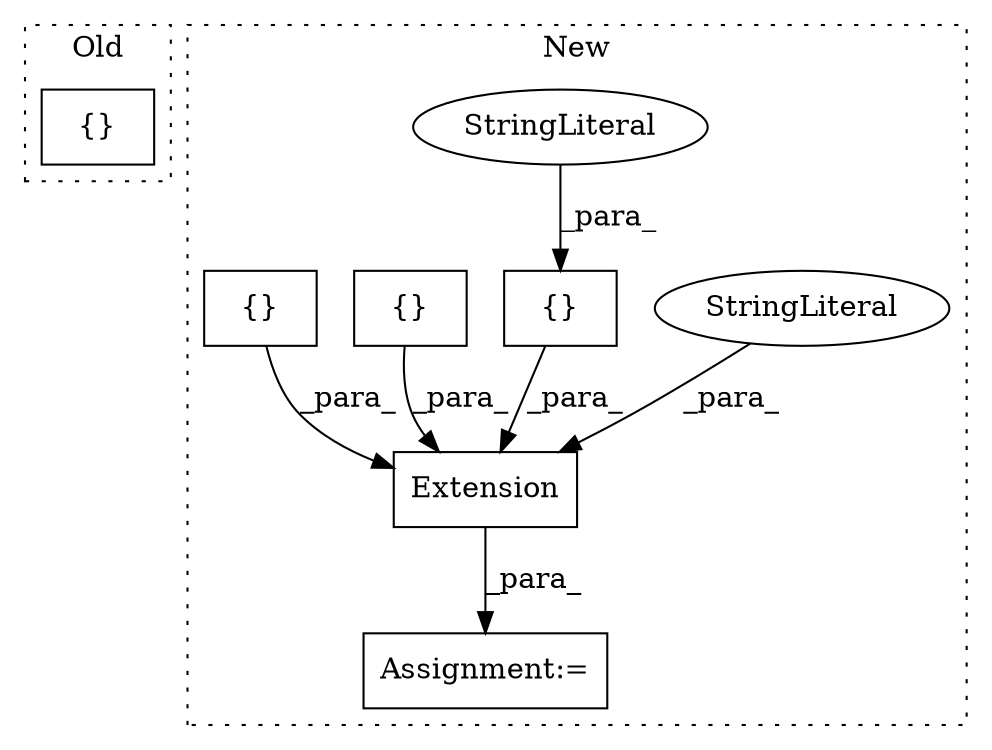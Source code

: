 digraph G {
subgraph cluster0 {
1 [label="{}" a="4" s="3356,3401" l="1,1" shape="box"];
label = "Old";
style="dotted";
}
subgraph cluster1 {
2 [label="Extension" a="32" s="3380,3519" l="10,1" shape="box"];
3 [label="{}" a="4" s="3439,3480" l="1,1" shape="box"];
4 [label="StringLiteral" a="45" s="3390" l="36" shape="ellipse"];
5 [label="StringLiteral" a="45" s="3440" l="40" shape="ellipse"];
6 [label="{}" a="4" s="3491,3498" l="1,1" shape="box"];
7 [label="Assignment:=" a="7" s="3379" l="1" shape="box"];
8 [label="{}" a="4" s="3512,3518" l="1,1" shape="box"];
label = "New";
style="dotted";
}
2 -> 7 [label="_para_"];
3 -> 2 [label="_para_"];
4 -> 2 [label="_para_"];
5 -> 3 [label="_para_"];
6 -> 2 [label="_para_"];
8 -> 2 [label="_para_"];
}